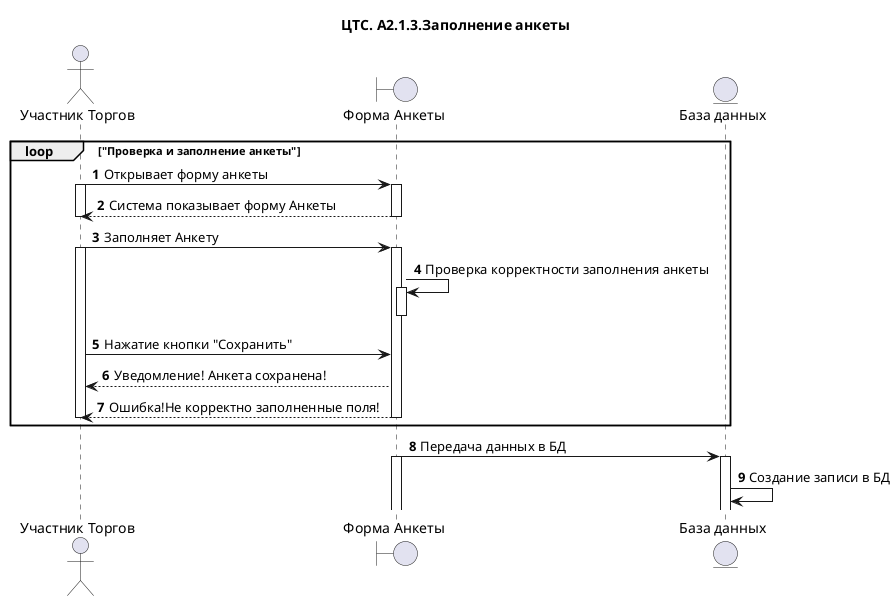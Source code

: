 @startuml 
title "ЦТС. А2.1.3.Заполнение анкеты"
actor "Участник Торгов" as User
boundary "Форма Анкеты" as A
entity "База данных" as B

autonumber

loop "Проверка и заполнение анкеты"
User->A: Открывает форму анкеты
activate User
activate A
A-->User: Система показывает форму Анкеты
deactivate User
deactivate A

User->A: Заполняет Анкету
activate User
activate A

A->A: Проверка корректности заполнения анкеты 
/'Проверка заполнения обязательных полей, масок полей'/
activate A
deactivate A

User->A: Нажатие кнопки "Сохранить"
A-->User: Уведомление! Анкета сохранена!
A-->User: Ошибка!Не корректно заполненные поля!
/'!!!Надо продумать уведомления'/
deactivate A
deactivate User
end

A->B: Передача данных в БД
activate A
activate B
B->B: Создание записи в БД






@enduml